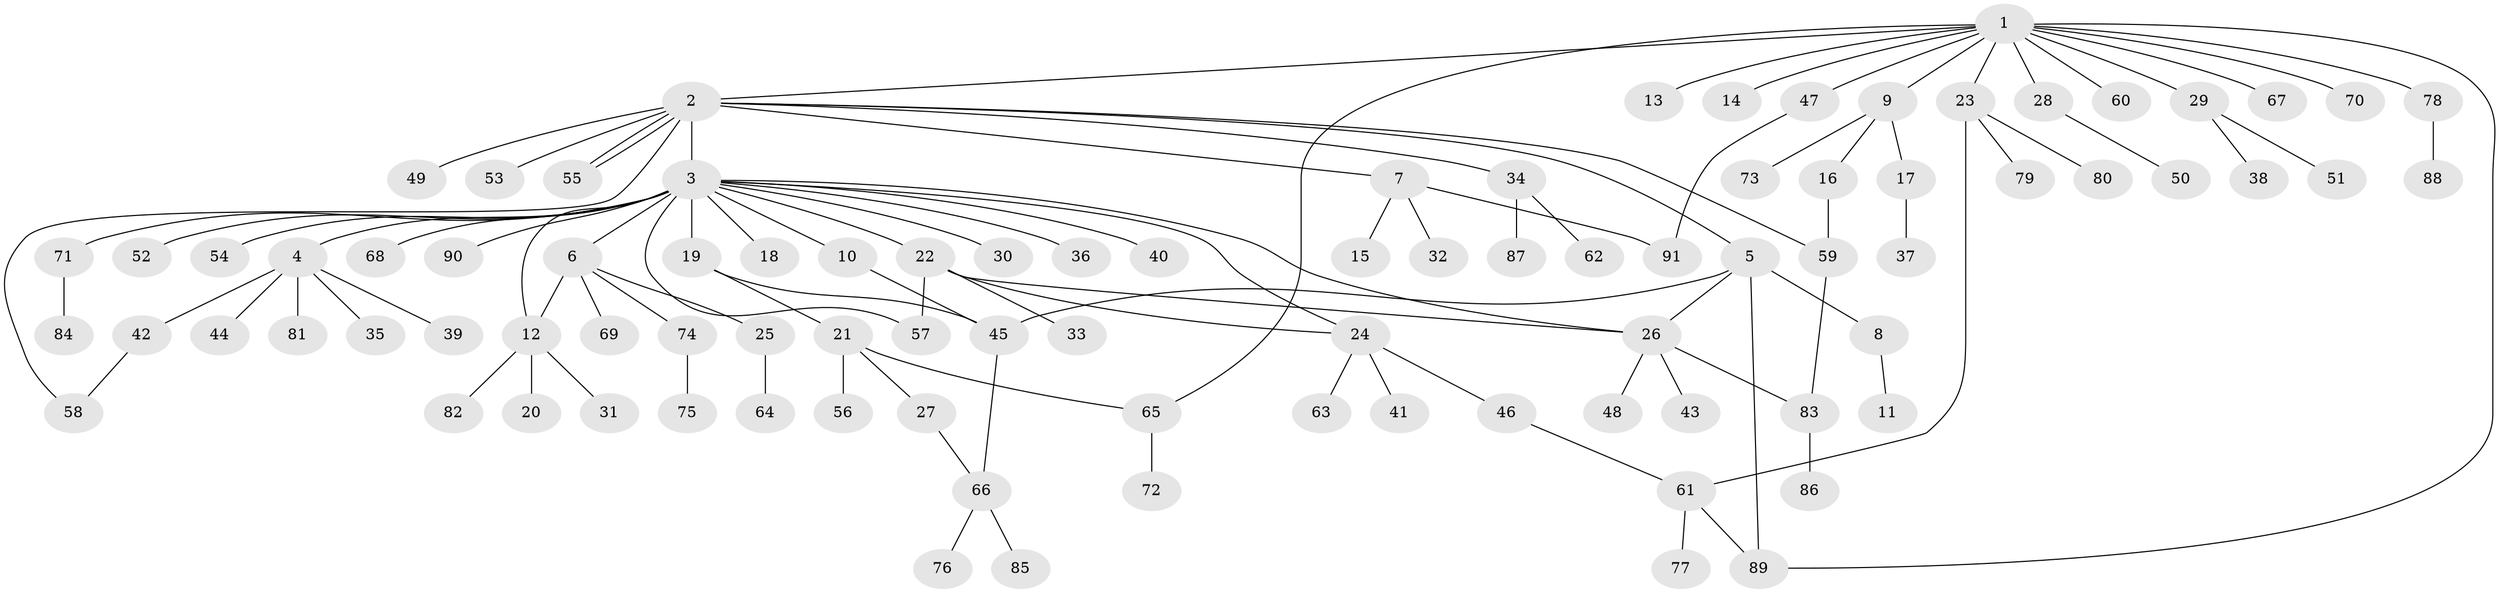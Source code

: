 // coarse degree distribution, {10: 0.037037037037037035, 15: 0.037037037037037035, 5: 0.07407407407407407, 3: 0.1111111111111111, 1: 0.6666666666666666, 2: 0.07407407407407407}
// Generated by graph-tools (version 1.1) at 2025/18/03/04/25 18:18:12]
// undirected, 91 vertices, 107 edges
graph export_dot {
graph [start="1"]
  node [color=gray90,style=filled];
  1;
  2;
  3;
  4;
  5;
  6;
  7;
  8;
  9;
  10;
  11;
  12;
  13;
  14;
  15;
  16;
  17;
  18;
  19;
  20;
  21;
  22;
  23;
  24;
  25;
  26;
  27;
  28;
  29;
  30;
  31;
  32;
  33;
  34;
  35;
  36;
  37;
  38;
  39;
  40;
  41;
  42;
  43;
  44;
  45;
  46;
  47;
  48;
  49;
  50;
  51;
  52;
  53;
  54;
  55;
  56;
  57;
  58;
  59;
  60;
  61;
  62;
  63;
  64;
  65;
  66;
  67;
  68;
  69;
  70;
  71;
  72;
  73;
  74;
  75;
  76;
  77;
  78;
  79;
  80;
  81;
  82;
  83;
  84;
  85;
  86;
  87;
  88;
  89;
  90;
  91;
  1 -- 2;
  1 -- 9;
  1 -- 13;
  1 -- 14;
  1 -- 23;
  1 -- 28;
  1 -- 29;
  1 -- 47;
  1 -- 60;
  1 -- 65;
  1 -- 67;
  1 -- 70;
  1 -- 78;
  1 -- 89;
  2 -- 3;
  2 -- 5;
  2 -- 7;
  2 -- 34;
  2 -- 49;
  2 -- 53;
  2 -- 55;
  2 -- 55;
  2 -- 58;
  2 -- 59;
  3 -- 4;
  3 -- 6;
  3 -- 10;
  3 -- 12;
  3 -- 18;
  3 -- 19;
  3 -- 22;
  3 -- 24;
  3 -- 26;
  3 -- 30;
  3 -- 36;
  3 -- 40;
  3 -- 52;
  3 -- 54;
  3 -- 57;
  3 -- 68;
  3 -- 71;
  3 -- 90;
  4 -- 35;
  4 -- 39;
  4 -- 42;
  4 -- 44;
  4 -- 81;
  5 -- 8;
  5 -- 26;
  5 -- 45;
  5 -- 89;
  6 -- 12;
  6 -- 25;
  6 -- 69;
  6 -- 74;
  7 -- 15;
  7 -- 32;
  7 -- 91;
  8 -- 11;
  9 -- 16;
  9 -- 17;
  9 -- 73;
  10 -- 45;
  12 -- 20;
  12 -- 31;
  12 -- 82;
  16 -- 59;
  17 -- 37;
  19 -- 21;
  19 -- 45;
  21 -- 27;
  21 -- 56;
  21 -- 65;
  22 -- 24;
  22 -- 26;
  22 -- 33;
  22 -- 57;
  23 -- 61;
  23 -- 79;
  23 -- 80;
  24 -- 41;
  24 -- 46;
  24 -- 63;
  25 -- 64;
  26 -- 43;
  26 -- 48;
  26 -- 83;
  27 -- 66;
  28 -- 50;
  29 -- 38;
  29 -- 51;
  34 -- 62;
  34 -- 87;
  42 -- 58;
  45 -- 66;
  46 -- 61;
  47 -- 91;
  59 -- 83;
  61 -- 77;
  61 -- 89;
  65 -- 72;
  66 -- 76;
  66 -- 85;
  71 -- 84;
  74 -- 75;
  78 -- 88;
  83 -- 86;
}
